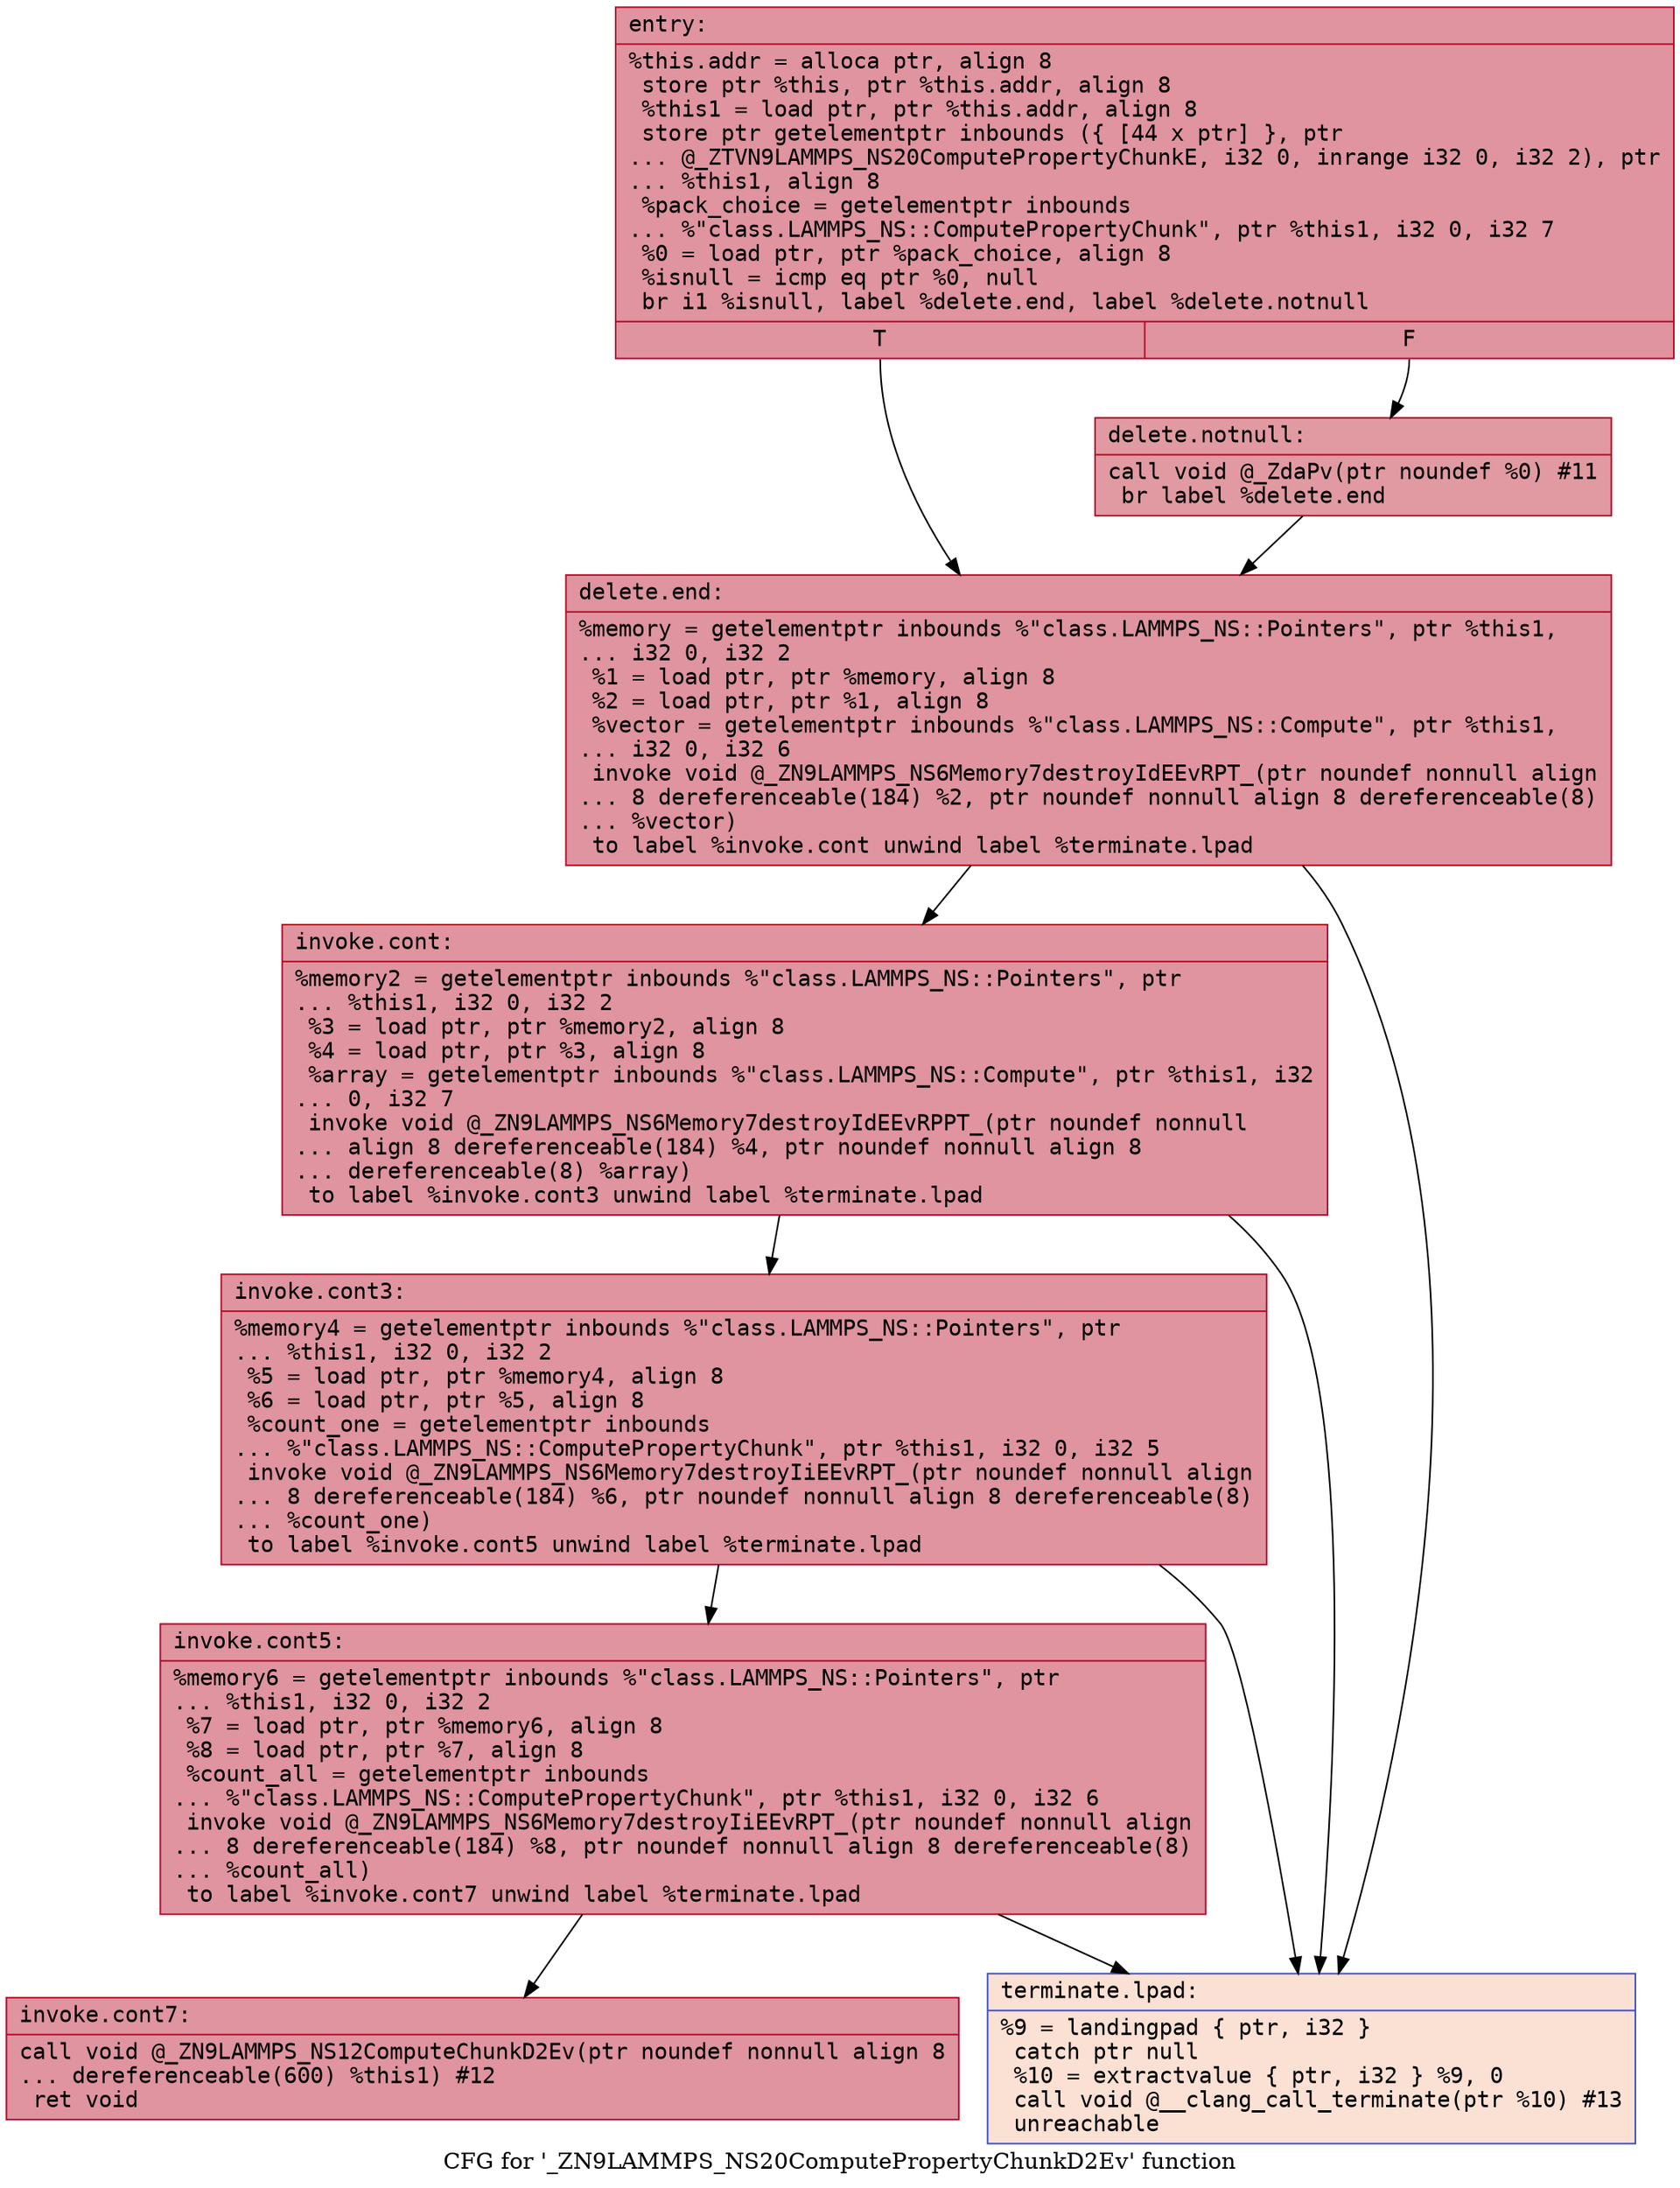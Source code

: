 digraph "CFG for '_ZN9LAMMPS_NS20ComputePropertyChunkD2Ev' function" {
	label="CFG for '_ZN9LAMMPS_NS20ComputePropertyChunkD2Ev' function";

	Node0x55b160507c30 [shape=record,color="#b70d28ff", style=filled, fillcolor="#b70d2870" fontname="Courier",label="{entry:\l|  %this.addr = alloca ptr, align 8\l  store ptr %this, ptr %this.addr, align 8\l  %this1 = load ptr, ptr %this.addr, align 8\l  store ptr getelementptr inbounds (\{ [44 x ptr] \}, ptr\l... @_ZTVN9LAMMPS_NS20ComputePropertyChunkE, i32 0, inrange i32 0, i32 2), ptr\l... %this1, align 8\l  %pack_choice = getelementptr inbounds\l... %\"class.LAMMPS_NS::ComputePropertyChunk\", ptr %this1, i32 0, i32 7\l  %0 = load ptr, ptr %pack_choice, align 8\l  %isnull = icmp eq ptr %0, null\l  br i1 %isnull, label %delete.end, label %delete.notnull\l|{<s0>T|<s1>F}}"];
	Node0x55b160507c30:s0 -> Node0x55b160507fe0[tooltip="entry -> delete.end\nProbability 37.50%" ];
	Node0x55b160507c30:s1 -> Node0x55b160508030[tooltip="entry -> delete.notnull\nProbability 62.50%" ];
	Node0x55b160508030 [shape=record,color="#b70d28ff", style=filled, fillcolor="#bb1b2c70" fontname="Courier",label="{delete.notnull:\l|  call void @_ZdaPv(ptr noundef %0) #11\l  br label %delete.end\l}"];
	Node0x55b160508030 -> Node0x55b160507fe0[tooltip="delete.notnull -> delete.end\nProbability 100.00%" ];
	Node0x55b160507fe0 [shape=record,color="#b70d28ff", style=filled, fillcolor="#b70d2870" fontname="Courier",label="{delete.end:\l|  %memory = getelementptr inbounds %\"class.LAMMPS_NS::Pointers\", ptr %this1,\l... i32 0, i32 2\l  %1 = load ptr, ptr %memory, align 8\l  %2 = load ptr, ptr %1, align 8\l  %vector = getelementptr inbounds %\"class.LAMMPS_NS::Compute\", ptr %this1,\l... i32 0, i32 6\l  invoke void @_ZN9LAMMPS_NS6Memory7destroyIdEEvRPT_(ptr noundef nonnull align\l... 8 dereferenceable(184) %2, ptr noundef nonnull align 8 dereferenceable(8)\l... %vector)\l          to label %invoke.cont unwind label %terminate.lpad\l}"];
	Node0x55b160507fe0 -> Node0x55b160508650[tooltip="delete.end -> invoke.cont\nProbability 100.00%" ];
	Node0x55b160507fe0 -> Node0x55b1605086d0[tooltip="delete.end -> terminate.lpad\nProbability 0.00%" ];
	Node0x55b160508650 [shape=record,color="#b70d28ff", style=filled, fillcolor="#b70d2870" fontname="Courier",label="{invoke.cont:\l|  %memory2 = getelementptr inbounds %\"class.LAMMPS_NS::Pointers\", ptr\l... %this1, i32 0, i32 2\l  %3 = load ptr, ptr %memory2, align 8\l  %4 = load ptr, ptr %3, align 8\l  %array = getelementptr inbounds %\"class.LAMMPS_NS::Compute\", ptr %this1, i32\l... 0, i32 7\l  invoke void @_ZN9LAMMPS_NS6Memory7destroyIdEEvRPPT_(ptr noundef nonnull\l... align 8 dereferenceable(184) %4, ptr noundef nonnull align 8\l... dereferenceable(8) %array)\l          to label %invoke.cont3 unwind label %terminate.lpad\l}"];
	Node0x55b160508650 -> Node0x55b160507bb0[tooltip="invoke.cont -> invoke.cont3\nProbability 100.00%" ];
	Node0x55b160508650 -> Node0x55b1605086d0[tooltip="invoke.cont -> terminate.lpad\nProbability 0.00%" ];
	Node0x55b160507bb0 [shape=record,color="#b70d28ff", style=filled, fillcolor="#b70d2870" fontname="Courier",label="{invoke.cont3:\l|  %memory4 = getelementptr inbounds %\"class.LAMMPS_NS::Pointers\", ptr\l... %this1, i32 0, i32 2\l  %5 = load ptr, ptr %memory4, align 8\l  %6 = load ptr, ptr %5, align 8\l  %count_one = getelementptr inbounds\l... %\"class.LAMMPS_NS::ComputePropertyChunk\", ptr %this1, i32 0, i32 5\l  invoke void @_ZN9LAMMPS_NS6Memory7destroyIiEEvRPT_(ptr noundef nonnull align\l... 8 dereferenceable(184) %6, ptr noundef nonnull align 8 dereferenceable(8)\l... %count_one)\l          to label %invoke.cont5 unwind label %terminate.lpad\l}"];
	Node0x55b160507bb0 -> Node0x55b1605090f0[tooltip="invoke.cont3 -> invoke.cont5\nProbability 100.00%" ];
	Node0x55b160507bb0 -> Node0x55b1605086d0[tooltip="invoke.cont3 -> terminate.lpad\nProbability 0.00%" ];
	Node0x55b1605090f0 [shape=record,color="#b70d28ff", style=filled, fillcolor="#b70d2870" fontname="Courier",label="{invoke.cont5:\l|  %memory6 = getelementptr inbounds %\"class.LAMMPS_NS::Pointers\", ptr\l... %this1, i32 0, i32 2\l  %7 = load ptr, ptr %memory6, align 8\l  %8 = load ptr, ptr %7, align 8\l  %count_all = getelementptr inbounds\l... %\"class.LAMMPS_NS::ComputePropertyChunk\", ptr %this1, i32 0, i32 6\l  invoke void @_ZN9LAMMPS_NS6Memory7destroyIiEEvRPT_(ptr noundef nonnull align\l... 8 dereferenceable(184) %8, ptr noundef nonnull align 8 dereferenceable(8)\l... %count_all)\l          to label %invoke.cont7 unwind label %terminate.lpad\l}"];
	Node0x55b1605090f0 -> Node0x55b160509590[tooltip="invoke.cont5 -> invoke.cont7\nProbability 100.00%" ];
	Node0x55b1605090f0 -> Node0x55b1605086d0[tooltip="invoke.cont5 -> terminate.lpad\nProbability 0.00%" ];
	Node0x55b160509590 [shape=record,color="#b70d28ff", style=filled, fillcolor="#b70d2870" fontname="Courier",label="{invoke.cont7:\l|  call void @_ZN9LAMMPS_NS12ComputeChunkD2Ev(ptr noundef nonnull align 8\l... dereferenceable(600) %this1) #12\l  ret void\l}"];
	Node0x55b1605086d0 [shape=record,color="#3d50c3ff", style=filled, fillcolor="#f7b99e70" fontname="Courier",label="{terminate.lpad:\l|  %9 = landingpad \{ ptr, i32 \}\l          catch ptr null\l  %10 = extractvalue \{ ptr, i32 \} %9, 0\l  call void @__clang_call_terminate(ptr %10) #13\l  unreachable\l}"];
}
